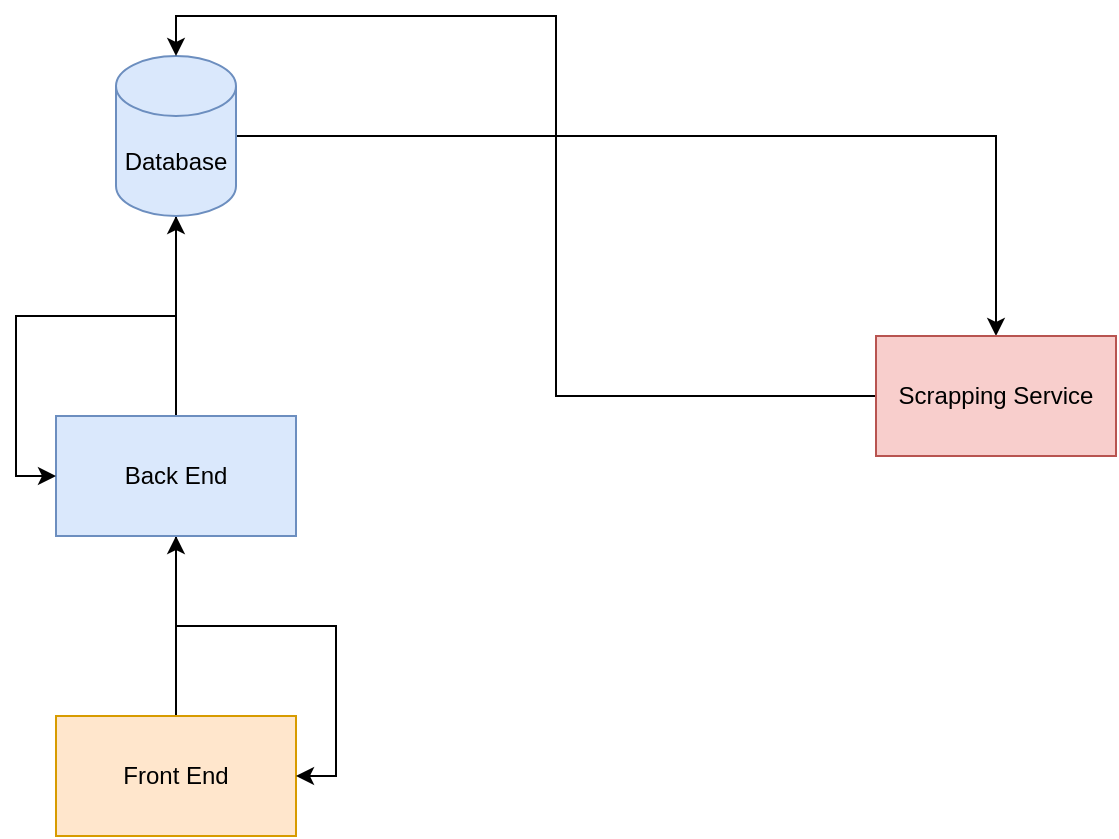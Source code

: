 <mxfile version="17.4.1" type="device"><diagram id="IngZnyUmEwA6F-oR0Q82" name="Page-1"><mxGraphModel dx="868" dy="474" grid="1" gridSize="10" guides="1" tooltips="1" connect="1" arrows="1" fold="1" page="1" pageScale="1" pageWidth="850" pageHeight="1100" math="0" shadow="0"><root><mxCell id="0"/><mxCell id="1" parent="0"/><mxCell id="hEBWec4NZzDKq_nK6Qj5-6" style="edgeStyle=orthogonalEdgeStyle;rounded=0;orthogonalLoop=1;jettySize=auto;html=1;entryX=0.5;entryY=1;entryDx=0;entryDy=0;" edge="1" parent="1" source="hEBWec4NZzDKq_nK6Qj5-1" target="hEBWec4NZzDKq_nK6Qj5-2"><mxGeometry relative="1" as="geometry"/></mxCell><mxCell id="hEBWec4NZzDKq_nK6Qj5-1" value="Front End" style="rounded=0;whiteSpace=wrap;html=1;fillColor=#ffe6cc;strokeColor=#d79b00;" vertex="1" parent="1"><mxGeometry x="230" y="400" width="120" height="60" as="geometry"/></mxCell><mxCell id="hEBWec4NZzDKq_nK6Qj5-7" style="edgeStyle=orthogonalEdgeStyle;rounded=0;orthogonalLoop=1;jettySize=auto;html=1;entryX=1;entryY=0.5;entryDx=0;entryDy=0;" edge="1" parent="1" source="hEBWec4NZzDKq_nK6Qj5-2" target="hEBWec4NZzDKq_nK6Qj5-1"><mxGeometry relative="1" as="geometry"/></mxCell><mxCell id="hEBWec4NZzDKq_nK6Qj5-8" style="edgeStyle=orthogonalEdgeStyle;rounded=0;orthogonalLoop=1;jettySize=auto;html=1;entryX=0.5;entryY=1;entryDx=0;entryDy=0;entryPerimeter=0;" edge="1" parent="1" source="hEBWec4NZzDKq_nK6Qj5-2" target="hEBWec4NZzDKq_nK6Qj5-4"><mxGeometry relative="1" as="geometry"/></mxCell><mxCell id="hEBWec4NZzDKq_nK6Qj5-2" value="Back End" style="rounded=0;whiteSpace=wrap;html=1;fillColor=#dae8fc;strokeColor=#6c8ebf;" vertex="1" parent="1"><mxGeometry x="230" y="250" width="120" height="60" as="geometry"/></mxCell><mxCell id="hEBWec4NZzDKq_nK6Qj5-9" style="edgeStyle=orthogonalEdgeStyle;rounded=0;orthogonalLoop=1;jettySize=auto;html=1;entryX=0;entryY=0.5;entryDx=0;entryDy=0;" edge="1" parent="1" source="hEBWec4NZzDKq_nK6Qj5-4" target="hEBWec4NZzDKq_nK6Qj5-2"><mxGeometry relative="1" as="geometry"/></mxCell><mxCell id="hEBWec4NZzDKq_nK6Qj5-10" style="edgeStyle=orthogonalEdgeStyle;rounded=0;orthogonalLoop=1;jettySize=auto;html=1;entryX=0.5;entryY=0;entryDx=0;entryDy=0;" edge="1" parent="1" source="hEBWec4NZzDKq_nK6Qj5-4" target="hEBWec4NZzDKq_nK6Qj5-5"><mxGeometry relative="1" as="geometry"/></mxCell><mxCell id="hEBWec4NZzDKq_nK6Qj5-4" value="Database" style="shape=cylinder3;whiteSpace=wrap;html=1;boundedLbl=1;backgroundOutline=1;size=15;fillColor=#dae8fc;strokeColor=#6c8ebf;" vertex="1" parent="1"><mxGeometry x="260" y="70" width="60" height="80" as="geometry"/></mxCell><mxCell id="hEBWec4NZzDKq_nK6Qj5-11" style="edgeStyle=orthogonalEdgeStyle;rounded=0;orthogonalLoop=1;jettySize=auto;html=1;entryX=0.5;entryY=0;entryDx=0;entryDy=0;entryPerimeter=0;" edge="1" parent="1" source="hEBWec4NZzDKq_nK6Qj5-5" target="hEBWec4NZzDKq_nK6Qj5-4"><mxGeometry relative="1" as="geometry"/></mxCell><mxCell id="hEBWec4NZzDKq_nK6Qj5-5" value="Scrapping Service" style="rounded=0;whiteSpace=wrap;html=1;fillColor=#f8cecc;strokeColor=#b85450;" vertex="1" parent="1"><mxGeometry x="640" y="210" width="120" height="60" as="geometry"/></mxCell></root></mxGraphModel></diagram></mxfile>